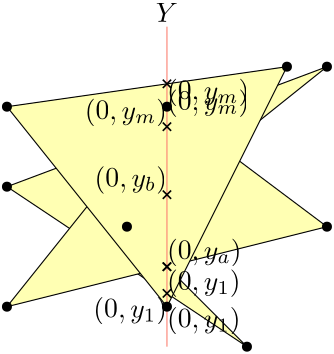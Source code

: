 <?xml version="1.0"?>
<!DOCTYPE ipe SYSTEM "ipe.dtd">
<ipe version="70206" creator="Ipe 7.2.7">
<info created="D:20180912101024" modified="D:20180912111839"/>
<ipestyle name="basic">
<symbol name="arrow/arc(spx)">
<path stroke="sym-stroke" fill="sym-stroke" pen="sym-pen">
0 0 m
-1 0.333 l
-1 -0.333 l
h
</path>
</symbol>
<symbol name="arrow/farc(spx)">
<path stroke="sym-stroke" fill="white" pen="sym-pen">
0 0 m
-1 0.333 l
-1 -0.333 l
h
</path>
</symbol>
<symbol name="arrow/ptarc(spx)">
<path stroke="sym-stroke" fill="sym-stroke" pen="sym-pen">
0 0 m
-1 0.333 l
-0.8 0 l
-1 -0.333 l
h
</path>
</symbol>
<symbol name="arrow/fptarc(spx)">
<path stroke="sym-stroke" fill="white" pen="sym-pen">
0 0 m
-1 0.333 l
-0.8 0 l
-1 -0.333 l
h
</path>
</symbol>
<symbol name="mark/circle(sx)" transformations="translations">
<path fill="sym-stroke">
0.6 0 0 0.6 0 0 e
0.4 0 0 0.4 0 0 e
</path>
</symbol>
<symbol name="mark/disk(sx)" transformations="translations">
<path fill="sym-stroke">
0.6 0 0 0.6 0 0 e
</path>
</symbol>
<symbol name="mark/fdisk(sfx)" transformations="translations">
<group>
<path fill="sym-fill">
0.5 0 0 0.5 0 0 e
</path>
<path fill="sym-stroke" fillrule="eofill">
0.6 0 0 0.6 0 0 e
0.4 0 0 0.4 0 0 e
</path>
</group>
</symbol>
<symbol name="mark/box(sx)" transformations="translations">
<path fill="sym-stroke" fillrule="eofill">
-0.6 -0.6 m
0.6 -0.6 l
0.6 0.6 l
-0.6 0.6 l
h
-0.4 -0.4 m
0.4 -0.4 l
0.4 0.4 l
-0.4 0.4 l
h
</path>
</symbol>
<symbol name="mark/square(sx)" transformations="translations">
<path fill="sym-stroke">
-0.6 -0.6 m
0.6 -0.6 l
0.6 0.6 l
-0.6 0.6 l
h
</path>
</symbol>
<symbol name="mark/fsquare(sfx)" transformations="translations">
<group>
<path fill="sym-fill">
-0.5 -0.5 m
0.5 -0.5 l
0.5 0.5 l
-0.5 0.5 l
h
</path>
<path fill="sym-stroke" fillrule="eofill">
-0.6 -0.6 m
0.6 -0.6 l
0.6 0.6 l
-0.6 0.6 l
h
-0.4 -0.4 m
0.4 -0.4 l
0.4 0.4 l
-0.4 0.4 l
h
</path>
</group>
</symbol>
<symbol name="mark/cross(sx)" transformations="translations">
<group>
<path fill="sym-stroke">
-0.43 -0.57 m
0.57 0.43 l
0.43 0.57 l
-0.57 -0.43 l
h
</path>
<path fill="sym-stroke">
-0.43 0.57 m
0.57 -0.43 l
0.43 -0.57 l
-0.57 0.43 l
h
</path>
</group>
</symbol>
<symbol name="arrow/fnormal(spx)">
<path stroke="sym-stroke" fill="white" pen="sym-pen">
0 0 m
-1 0.333 l
-1 -0.333 l
h
</path>
</symbol>
<symbol name="arrow/pointed(spx)">
<path stroke="sym-stroke" fill="sym-stroke" pen="sym-pen">
0 0 m
-1 0.333 l
-0.8 0 l
-1 -0.333 l
h
</path>
</symbol>
<symbol name="arrow/fpointed(spx)">
<path stroke="sym-stroke" fill="white" pen="sym-pen">
0 0 m
-1 0.333 l
-0.8 0 l
-1 -0.333 l
h
</path>
</symbol>
<symbol name="arrow/linear(spx)">
<path stroke="sym-stroke" pen="sym-pen">
-1 0.333 m
0 0 l
-1 -0.333 l
</path>
</symbol>
<symbol name="arrow/fdouble(spx)">
<path stroke="sym-stroke" fill="white" pen="sym-pen">
0 0 m
-1 0.333 l
-1 -0.333 l
h
-1 0 m
-2 0.333 l
-2 -0.333 l
h
</path>
</symbol>
<symbol name="arrow/double(spx)">
<path stroke="sym-stroke" fill="sym-stroke" pen="sym-pen">
0 0 m
-1 0.333 l
-1 -0.333 l
h
-1 0 m
-2 0.333 l
-2 -0.333 l
h
</path>
</symbol>
<pen name="heavier" value="0.8"/>
<pen name="fat" value="1.2"/>
<pen name="ultrafat" value="2"/>
<symbolsize name="large" value="5"/>
<symbolsize name="small" value="2"/>
<symbolsize name="tiny" value="1.1"/>
<arrowsize name="large" value="10"/>
<arrowsize name="small" value="5"/>
<arrowsize name="tiny" value="3"/>
<color name="red" value="1 0 0"/>
<color name="green" value="0 1 0"/>
<color name="blue" value="0 0 1"/>
<color name="yellow" value="1 1 0"/>
<color name="orange" value="1 0.647 0"/>
<color name="gold" value="1 0.843 0"/>
<color name="purple" value="0.627 0.125 0.941"/>
<color name="gray" value="0.745"/>
<color name="brown" value="0.647 0.165 0.165"/>
<color name="navy" value="0 0 0.502"/>
<color name="pink" value="1 0.753 0.796"/>
<color name="seagreen" value="0.18 0.545 0.341"/>
<color name="turquoise" value="0.251 0.878 0.816"/>
<color name="violet" value="0.933 0.51 0.933"/>
<color name="darkblue" value="0 0 0.545"/>
<color name="darkcyan" value="0 0.545 0.545"/>
<color name="darkgray" value="0.663"/>
<color name="darkgreen" value="0 0.392 0"/>
<color name="darkmagenta" value="0.545 0 0.545"/>
<color name="darkorange" value="1 0.549 0"/>
<color name="darkred" value="0.545 0 0"/>
<color name="lightblue" value="0.678 0.847 0.902"/>
<color name="lightcyan" value="0.878 1 1"/>
<color name="lightgray" value="0.827"/>
<color name="lightgreen" value="0.565 0.933 0.565"/>
<color name="lightyellow" value="1 1 0.878"/>
<dashstyle name="dashed" value="[4] 0"/>
<dashstyle name="dotted" value="[1 3] 0"/>
<dashstyle name="dash dotted" value="[4 2 1 2] 0"/>
<dashstyle name="dash dot dotted" value="[4 2 1 2 1 2] 0"/>
<textsize name="large" value="\large"/>
<textsize name="small" value="\small"/>
<textsize name="tiny" value="\tiny"/>
<textsize name="Large" value="\Large"/>
<textsize name="LARGE" value="\LARGE"/>
<textsize name="huge" value="\huge"/>
<textsize name="Huge" value="\Huge"/>
<textsize name="footnote" value="\footnotesize"/>
<textstyle name="center" begin="\begin{center}" end="\end{center}"/>
<textstyle name="itemize" begin="\begin{itemize}" end="\end{itemize}"/>
<textstyle name="item" begin="\begin{itemize}\item{}" end="\end{itemize}"/>
<gridsize name="4 pts" value="4"/>
<gridsize name="8 pts (~3 mm)" value="8"/>
<gridsize name="16 pts (~6 mm)" value="16"/>
<gridsize name="32 pts (~12 mm)" value="32"/>
<gridsize name="10 pts (~3.5 mm)" value="10"/>
<gridsize name="20 pts (~7 mm)" value="20"/>
<gridsize name="14 pts (~5 mm)" value="14"/>
<gridsize name="28 pts (~10 mm)" value="28"/>
<gridsize name="56 pts (~20 mm)" value="56"/>
<anglesize name="90 deg" value="90"/>
<anglesize name="60 deg" value="60"/>
<anglesize name="45 deg" value="45"/>
<anglesize name="30 deg" value="30"/>
<anglesize name="22.5 deg" value="22.5"/>
<opacity name="10%" value="0.1"/>
<opacity name="30%" value="0.3"/>
<opacity name="50%" value="0.5"/>
<opacity name="75%" value="0.75"/>
<tiling name="falling" angle="-60" step="4" width="1"/>
<tiling name="rising" angle="30" step="4" width="1"/>
</ipestyle>
<ipestyle name="brew">
<color name="aliceblue" value="0.941 0.973 1"/>
<color name="brew1" value="0.552 0.827 0.78"/>
<color name="brew2" value="1 1 0.701"/>
<color name="brew3" value="0.745 0.729 0.854"/>
<color name="brew4" value="0.984 0.501 0.447"/>
<color name="brew5" value="0.501 0.694 0.827"/>
<color name="brew6" value="0.992 0.705 0.384"/>
<color name="brew7" value="0.701 0.87 0.411"/>
<color name="brew8" value="0.988 0.803 0.898"/>
</ipestyle>
<page>
<layer name="alpha"/>
<layer name="up-triangle"/>
<layer name="down-triangle"/>
<layer name="quadrilateral"/>
<view layers="alpha up-triangle down-triangle quadrilateral" active="alpha"/>
<view layers="alpha up-triangle" active="up-triangle"/>
<view layers="alpha down-triangle" active="down-triangle"/>
<view layers="alpha quadrilateral" active="quadrilateral"/>
<path layer="quadrilateral" matrix="-0.9 0 0 0.9 243.2 64.4404" stroke="black" fill="brew2">
192 640 m
64 688 l
144 624 l
96 576 l
96 576 l
h
</path>
<path layer="down-triangle" matrix="0.9 0 0 0.9 12.8 64.4404" stroke="black" fill="brew2">
128 672 m
64 592 l
192 624 l
h
</path>
<path layer="up-triangle" matrix="0.9 0 0 0.9 12.8 64.4404" stroke="black" fill="brew2">
128 592 m
64 672 l
176 688 l
h
</path>
<text layer="alpha" matrix="0.9 0 0 0.9 12.8 66.2404" transformations="translations" pos="128 704" stroke="black" type="label" width="7.998" height="6.808" depth="0" halign="center" valign="baseline" style="math">Y</text>
<path matrix="0.9 0 0 0.9 12.8 64.4404" stroke="brew4">
128 576 m
128 704 l
</path>
<use layer="up-triangle" matrix="0.9 0 0 0.9 12.8 64.4404" name="mark/disk(sx)" pos="128 592" size="normal" stroke="black"/>
<use matrix="0.9 0 0 0.9 12.8 64.4404" name="mark/disk(sx)" pos="64 672" size="normal" stroke="black"/>
<use matrix="0.9 0 0 0.9 12.8 64.4404" name="mark/disk(sx)" pos="176 688" size="normal" stroke="black"/>
<text matrix="0.9 0 0 0.9 12.8 64.4404" transformations="translations" pos="128 592" stroke="black" type="label" width="26.512" height="7.473" depth="2.49" valign="top" style="math">(0,y_1)</text>
<use matrix="0.9 0 0 0.9 12.8 64.4404" name="mark/cross(sx)" pos="128 681.143" size="normal" stroke="black"/>
<text matrix="0.9 0 0 0.9 12.8 142.74" transformations="translations" pos="128 592" stroke="black" type="label" width="29.61" height="7.473" depth="2.49" valign="top" style="math">(0,y_m)</text>
<use layer="down-triangle" matrix="0.9 0 0 0.9 12.8 64.4404" name="mark/disk(sx)" pos="128 672" size="normal" stroke="black"/>
<use matrix="0.9 0 0 0.9 12.8 64.4404" name="mark/disk(sx)" pos="64 592" size="normal" stroke="black"/>
<use matrix="0.9 0 0 0.9 12.8 64.4404" name="mark/disk(sx)" pos="192 624" size="normal" stroke="black"/>
<use matrix="0.9 0 0 0.9 12.8 64.4404" name="mark/cross(sx)" pos="128 608" size="normal" stroke="black"/>
<text matrix="0.9 0 0 0.9 12.8 77.9404" transformations="translations" pos="128 592" stroke="black" type="label" width="26.512" height="7.473" depth="2.49" valign="top" style="math">(0,y_1)</text>
<text matrix="0.9 0 0 0.9 12.8 67.1404" transformations="translations" pos="128 672" stroke="black" type="label" width="29.61" height="7.473" depth="2.49" valign="baseline" style="math">(0,y_m)</text>
<use layer="quadrilateral" matrix="-0.9 0 0 0.9 243.2 64.4404" name="mark/disk(sx)" pos="64 688" size="normal" stroke="black"/>
<use matrix="-0.9 0 0 0.9 243.2 64.4404" name="mark/disk(sx)" pos="192 640" size="normal" stroke="black"/>
<use matrix="-0.9 0 0 0.9 243.2 64.4404" name="mark/disk(sx)" pos="144 624" size="normal" stroke="black"/>
<use matrix="-0.9 0 0 0.9 243.2 64.4404" name="mark/disk(sx)" pos="96 576" size="normal" stroke="black"/>
<use matrix="-0.9 0 0 0.9 243.2 64.4404" name="mark/cross(sx)" pos="128 664" size="normal" stroke="black"/>
<use matrix="-0.9 0 0 0.9 243.2 64.4404" name="mark/cross(sx)" pos="128 636.8" size="normal" stroke="black"/>
<use matrix="-0.9 0 0 0.9 243.2 64.4404" name="mark/cross(sx)" pos="128 608" size="normal" stroke="black"/>
<use matrix="-0.9 0 0 0.9 243.2 64.4404" name="mark/cross(sx)" pos="128 597.333" size="normal" stroke="black"/>
<text matrix="-0.9 0 0 0.9 243.2 68.0404" transformations="translations" pos="128 592" stroke="black" type="label" width="26.512" height="7.473" depth="2.49" halign="right" valign="top" style="math">(0,y_1)</text>
<text matrix="-0.9 0 0 0.9 243.2 59.9404" transformations="translations" pos="128 672" stroke="black" type="label" width="29.61" height="7.473" depth="2.49" halign="right" valign="baseline" style="math">(0,y_m)</text>
<text matrix="-0.9 0 0 0.9 243.2 64.4404" transformations="translations" pos="128 640" stroke="black" type="label" width="26.044" height="7.473" depth="2.49" halign="right" valign="baseline" style="math">(0,y_b)</text>
<text matrix="-0.9 0 0 0.9 243.2 67.1404" transformations="translations" pos="128 608" stroke="black" type="label" width="26.862" height="7.473" depth="2.49" valign="baseline" style="math">(0,y_a)</text>
</page>
</ipe>
